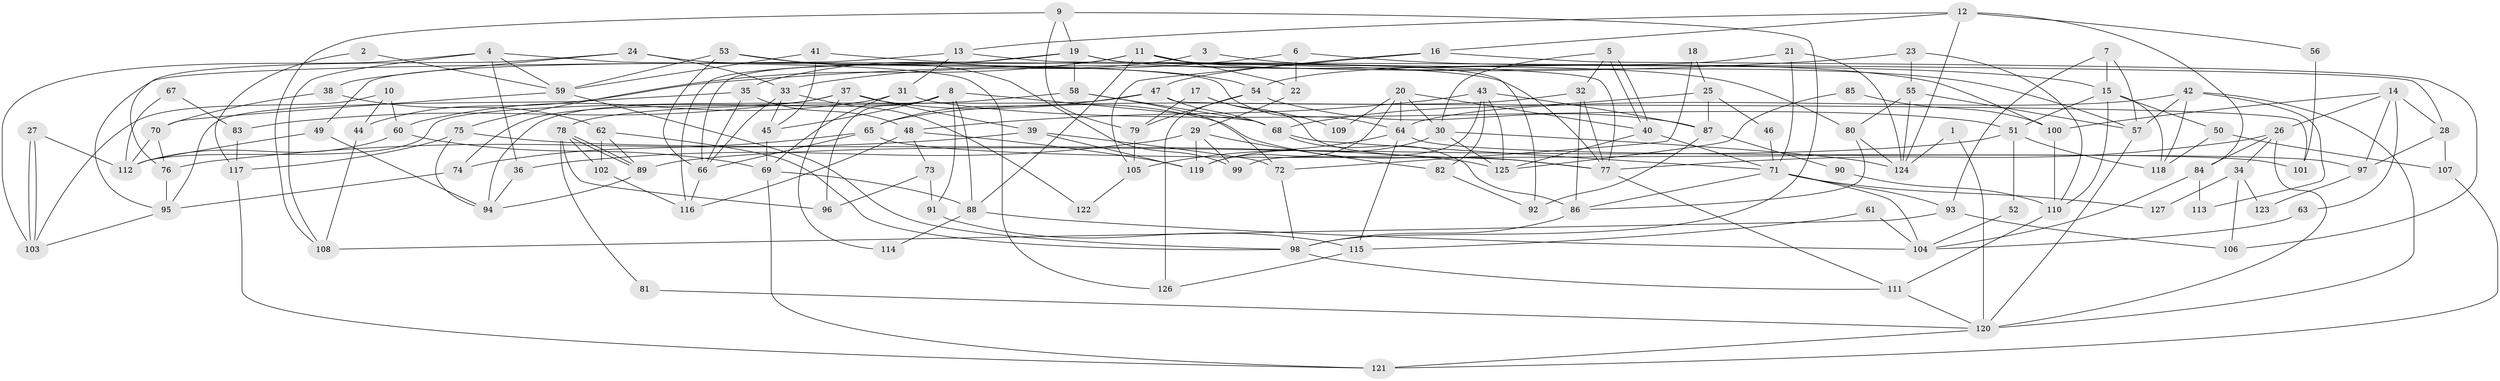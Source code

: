 // Generated by graph-tools (version 1.1) at 2025/02/03/09/25 03:02:03]
// undirected, 127 vertices, 254 edges
graph export_dot {
graph [start="1"]
  node [color=gray90,style=filled];
  1;
  2;
  3;
  4;
  5;
  6;
  7;
  8;
  9;
  10;
  11;
  12;
  13;
  14;
  15;
  16;
  17;
  18;
  19;
  20;
  21;
  22;
  23;
  24;
  25;
  26;
  27;
  28;
  29;
  30;
  31;
  32;
  33;
  34;
  35;
  36;
  37;
  38;
  39;
  40;
  41;
  42;
  43;
  44;
  45;
  46;
  47;
  48;
  49;
  50;
  51;
  52;
  53;
  54;
  55;
  56;
  57;
  58;
  59;
  60;
  61;
  62;
  63;
  64;
  65;
  66;
  67;
  68;
  69;
  70;
  71;
  72;
  73;
  74;
  75;
  76;
  77;
  78;
  79;
  80;
  81;
  82;
  83;
  84;
  85;
  86;
  87;
  88;
  89;
  90;
  91;
  92;
  93;
  94;
  95;
  96;
  97;
  98;
  99;
  100;
  101;
  102;
  103;
  104;
  105;
  106;
  107;
  108;
  109;
  110;
  111;
  112;
  113;
  114;
  115;
  116;
  117;
  118;
  119;
  120;
  121;
  122;
  123;
  124;
  125;
  126;
  127;
  1 -- 124;
  1 -- 120;
  2 -- 59;
  2 -- 117;
  3 -- 35;
  3 -- 80;
  4 -- 59;
  4 -- 103;
  4 -- 36;
  4 -- 108;
  4 -- 126;
  5 -- 40;
  5 -- 40;
  5 -- 30;
  5 -- 32;
  6 -- 15;
  6 -- 33;
  6 -- 22;
  7 -- 93;
  7 -- 57;
  7 -- 15;
  8 -- 68;
  8 -- 96;
  8 -- 45;
  8 -- 88;
  8 -- 91;
  8 -- 94;
  9 -- 19;
  9 -- 98;
  9 -- 79;
  9 -- 108;
  10 -- 103;
  10 -- 44;
  10 -- 60;
  11 -- 22;
  11 -- 88;
  11 -- 57;
  11 -- 66;
  11 -- 75;
  11 -- 92;
  12 -- 124;
  12 -- 13;
  12 -- 16;
  12 -- 56;
  12 -- 84;
  13 -- 95;
  13 -- 28;
  13 -- 31;
  14 -- 26;
  14 -- 97;
  14 -- 28;
  14 -- 63;
  14 -- 100;
  15 -- 51;
  15 -- 50;
  15 -- 110;
  15 -- 118;
  16 -- 47;
  16 -- 105;
  16 -- 106;
  17 -- 79;
  17 -- 77;
  17 -- 109;
  18 -- 72;
  18 -- 25;
  19 -- 100;
  19 -- 49;
  19 -- 58;
  19 -- 77;
  19 -- 116;
  20 -- 64;
  20 -- 40;
  20 -- 30;
  20 -- 109;
  20 -- 119;
  21 -- 54;
  21 -- 71;
  21 -- 124;
  22 -- 29;
  23 -- 110;
  23 -- 55;
  23 -- 44;
  24 -- 33;
  24 -- 38;
  24 -- 64;
  24 -- 76;
  25 -- 68;
  25 -- 87;
  25 -- 46;
  26 -- 84;
  26 -- 77;
  26 -- 34;
  26 -- 120;
  27 -- 103;
  27 -- 103;
  27 -- 112;
  28 -- 107;
  28 -- 97;
  29 -- 99;
  29 -- 36;
  29 -- 82;
  29 -- 119;
  30 -- 119;
  30 -- 124;
  30 -- 125;
  31 -- 69;
  31 -- 51;
  31 -- 60;
  32 -- 86;
  32 -- 65;
  32 -- 77;
  33 -- 45;
  33 -- 66;
  33 -- 122;
  34 -- 106;
  34 -- 123;
  34 -- 127;
  35 -- 48;
  35 -- 66;
  35 -- 95;
  36 -- 94;
  37 -- 74;
  37 -- 77;
  37 -- 39;
  37 -- 83;
  37 -- 114;
  38 -- 70;
  38 -- 62;
  39 -- 119;
  39 -- 72;
  39 -- 76;
  40 -- 125;
  40 -- 71;
  41 -- 77;
  41 -- 59;
  41 -- 45;
  42 -- 57;
  42 -- 120;
  42 -- 64;
  42 -- 113;
  42 -- 118;
  43 -- 82;
  43 -- 125;
  43 -- 48;
  43 -- 87;
  43 -- 99;
  44 -- 108;
  45 -- 69;
  46 -- 71;
  47 -- 68;
  47 -- 65;
  47 -- 101;
  47 -- 112;
  48 -- 119;
  48 -- 73;
  48 -- 116;
  49 -- 94;
  49 -- 112;
  50 -- 118;
  50 -- 107;
  51 -- 118;
  51 -- 52;
  51 -- 89;
  52 -- 104;
  53 -- 66;
  53 -- 59;
  53 -- 54;
  53 -- 99;
  54 -- 79;
  54 -- 87;
  54 -- 126;
  55 -- 124;
  55 -- 57;
  55 -- 80;
  56 -- 101;
  57 -- 120;
  58 -- 72;
  58 -- 68;
  58 -- 78;
  59 -- 98;
  59 -- 70;
  60 -- 69;
  60 -- 112;
  61 -- 104;
  61 -- 115;
  62 -- 89;
  62 -- 102;
  62 -- 98;
  63 -- 104;
  64 -- 97;
  64 -- 105;
  64 -- 115;
  65 -- 66;
  65 -- 74;
  65 -- 101;
  66 -- 116;
  67 -- 83;
  67 -- 112;
  68 -- 71;
  68 -- 86;
  69 -- 88;
  69 -- 121;
  70 -- 76;
  70 -- 112;
  71 -- 86;
  71 -- 93;
  71 -- 104;
  71 -- 127;
  72 -- 98;
  73 -- 91;
  73 -- 96;
  74 -- 95;
  75 -- 94;
  75 -- 117;
  75 -- 125;
  76 -- 95;
  77 -- 111;
  78 -- 89;
  78 -- 89;
  78 -- 81;
  78 -- 96;
  78 -- 102;
  79 -- 105;
  80 -- 124;
  80 -- 86;
  81 -- 120;
  82 -- 92;
  83 -- 117;
  84 -- 104;
  84 -- 113;
  85 -- 125;
  85 -- 100;
  86 -- 98;
  87 -- 90;
  87 -- 92;
  88 -- 104;
  88 -- 114;
  89 -- 94;
  90 -- 110;
  91 -- 115;
  93 -- 108;
  93 -- 106;
  95 -- 103;
  97 -- 123;
  98 -- 111;
  100 -- 110;
  102 -- 116;
  105 -- 122;
  107 -- 121;
  110 -- 111;
  111 -- 120;
  115 -- 126;
  117 -- 121;
  120 -- 121;
}
